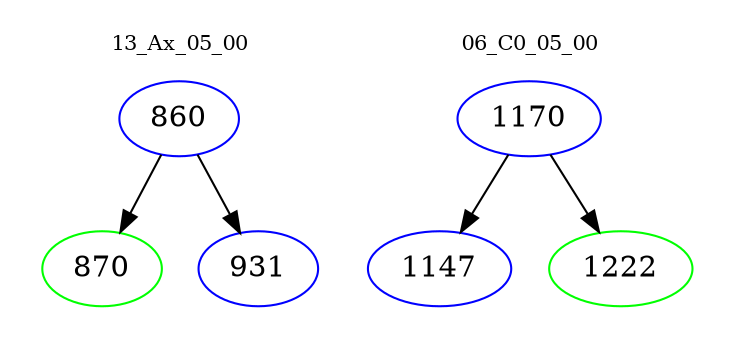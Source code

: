 digraph{
subgraph cluster_0 {
color = white
label = "13_Ax_05_00";
fontsize=10;
T0_860 [label="860", color="blue"]
T0_860 -> T0_870 [color="black"]
T0_870 [label="870", color="green"]
T0_860 -> T0_931 [color="black"]
T0_931 [label="931", color="blue"]
}
subgraph cluster_1 {
color = white
label = "06_C0_05_00";
fontsize=10;
T1_1170 [label="1170", color="blue"]
T1_1170 -> T1_1147 [color="black"]
T1_1147 [label="1147", color="blue"]
T1_1170 -> T1_1222 [color="black"]
T1_1222 [label="1222", color="green"]
}
}
